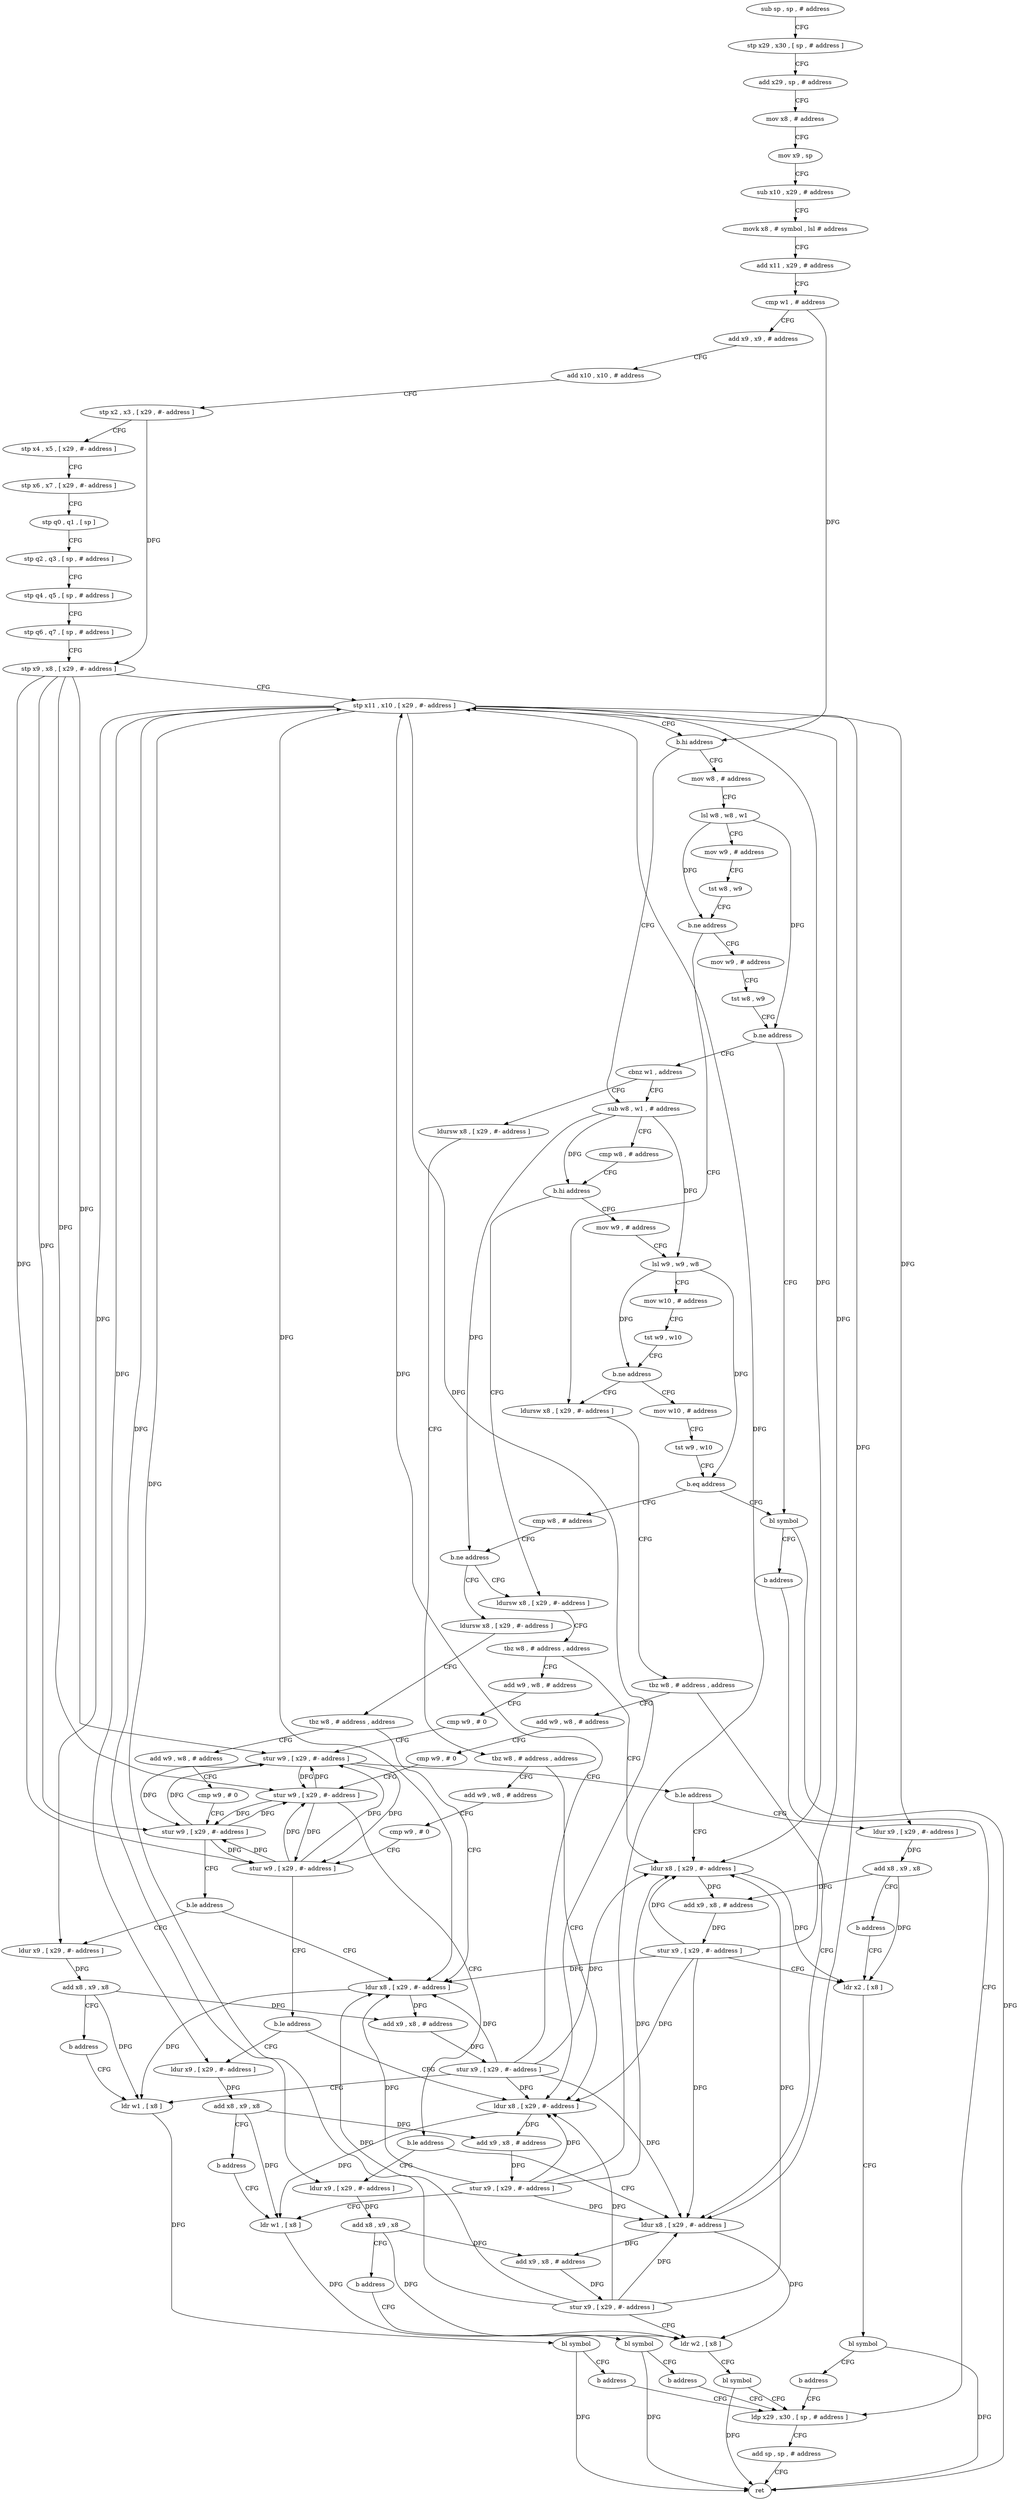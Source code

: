 digraph "func" {
"152412" [label = "sub sp , sp , # address" ]
"152416" [label = "stp x29 , x30 , [ sp , # address ]" ]
"152420" [label = "add x29 , sp , # address" ]
"152424" [label = "mov x8 , # address" ]
"152428" [label = "mov x9 , sp" ]
"152432" [label = "sub x10 , x29 , # address" ]
"152436" [label = "movk x8 , # symbol , lsl # address" ]
"152440" [label = "add x11 , x29 , # address" ]
"152444" [label = "cmp w1 , # address" ]
"152448" [label = "add x9 , x9 , # address" ]
"152452" [label = "add x10 , x10 , # address" ]
"152456" [label = "stp x2 , x3 , [ x29 , #- address ]" ]
"152460" [label = "stp x4 , x5 , [ x29 , #- address ]" ]
"152464" [label = "stp x6 , x7 , [ x29 , #- address ]" ]
"152468" [label = "stp q0 , q1 , [ sp ]" ]
"152472" [label = "stp q2 , q3 , [ sp , # address ]" ]
"152476" [label = "stp q4 , q5 , [ sp , # address ]" ]
"152480" [label = "stp q6 , q7 , [ sp , # address ]" ]
"152484" [label = "stp x9 , x8 , [ x29 , #- address ]" ]
"152488" [label = "stp x11 , x10 , [ x29 , #- address ]" ]
"152492" [label = "b.hi address" ]
"152580" [label = "sub w8 , w1 , # address" ]
"152496" [label = "mov w8 , # address" ]
"152584" [label = "cmp w8 , # address" ]
"152588" [label = "b.hi address" ]
"152744" [label = "ldursw x8 , [ x29 , #- address ]" ]
"152592" [label = "mov w9 , # address" ]
"152500" [label = "lsl w8 , w8 , w1" ]
"152504" [label = "mov w9 , # address" ]
"152508" [label = "tst w8 , w9" ]
"152512" [label = "b.ne address" ]
"152632" [label = "ldursw x8 , [ x29 , #- address ]" ]
"152516" [label = "mov w9 , # address" ]
"152748" [label = "tbz w8 , # address , address" ]
"152768" [label = "ldur x8 , [ x29 , #- address ]" ]
"152752" [label = "add w9 , w8 , # address" ]
"152596" [label = "lsl w9 , w9 , w8" ]
"152600" [label = "mov w10 , # address" ]
"152604" [label = "tst w9 , w10" ]
"152608" [label = "b.ne address" ]
"152612" [label = "mov w10 , # address" ]
"152636" [label = "tbz w8 , # address , address" ]
"152656" [label = "ldur x8 , [ x29 , #- address ]" ]
"152640" [label = "add w9 , w8 , # address" ]
"152520" [label = "tst w8 , w9" ]
"152524" [label = "b.ne address" ]
"152624" [label = "bl symbol" ]
"152528" [label = "cbnz w1 , address" ]
"152772" [label = "add x9 , x8 , # address" ]
"152776" [label = "stur x9 , [ x29 , #- address ]" ]
"152780" [label = "ldr x2 , [ x8 ]" ]
"152756" [label = "cmp w9 , # 0" ]
"152760" [label = "stur w9 , [ x29 , #- address ]" ]
"152764" [label = "b.le address" ]
"152828" [label = "ldur x9 , [ x29 , #- address ]" ]
"152616" [label = "tst w9 , w10" ]
"152620" [label = "b.eq address" ]
"152688" [label = "cmp w8 , # address" ]
"152660" [label = "add x9 , x8 , # address" ]
"152664" [label = "stur x9 , [ x29 , #- address ]" ]
"152668" [label = "ldr w2 , [ x8 ]" ]
"152644" [label = "cmp w9 , # 0" ]
"152648" [label = "stur w9 , [ x29 , #- address ]" ]
"152652" [label = "b.le address" ]
"152792" [label = "ldur x9 , [ x29 , #- address ]" ]
"152628" [label = "b address" ]
"152676" [label = "ldp x29 , x30 , [ sp , # address ]" ]
"152532" [label = "ldursw x8 , [ x29 , #- address ]" ]
"152680" [label = "add sp , sp , # address" ]
"152684" [label = "ret" ]
"152832" [label = "add x8 , x9 , x8" ]
"152836" [label = "b address" ]
"152692" [label = "b.ne address" ]
"152696" [label = "ldursw x8 , [ x29 , #- address ]" ]
"152796" [label = "add x8 , x9 , x8" ]
"152800" [label = "b address" ]
"152536" [label = "tbz w8 , # address , address" ]
"152556" [label = "ldur x8 , [ x29 , #- address ]" ]
"152540" [label = "add w9 , w8 , # address" ]
"152784" [label = "bl symbol" ]
"152788" [label = "b address" ]
"152700" [label = "tbz w8 , # address , address" ]
"152720" [label = "ldur x8 , [ x29 , #- address ]" ]
"152704" [label = "add w9 , w8 , # address" ]
"152672" [label = "bl symbol" ]
"152560" [label = "add x9 , x8 , # address" ]
"152564" [label = "stur x9 , [ x29 , #- address ]" ]
"152568" [label = "ldr w1 , [ x8 ]" ]
"152544" [label = "cmp w9 , # 0" ]
"152548" [label = "stur w9 , [ x29 , #- address ]" ]
"152552" [label = "b.le address" ]
"152804" [label = "ldur x9 , [ x29 , #- address ]" ]
"152724" [label = "add x9 , x8 , # address" ]
"152728" [label = "stur x9 , [ x29 , #- address ]" ]
"152732" [label = "ldr w1 , [ x8 ]" ]
"152708" [label = "cmp w9 , # 0" ]
"152712" [label = "stur w9 , [ x29 , #- address ]" ]
"152716" [label = "b.le address" ]
"152816" [label = "ldur x9 , [ x29 , #- address ]" ]
"152808" [label = "add x8 , x9 , x8" ]
"152812" [label = "b address" ]
"152820" [label = "add x8 , x9 , x8" ]
"152824" [label = "b address" ]
"152572" [label = "bl symbol" ]
"152576" [label = "b address" ]
"152736" [label = "bl symbol" ]
"152740" [label = "b address" ]
"152412" -> "152416" [ label = "CFG" ]
"152416" -> "152420" [ label = "CFG" ]
"152420" -> "152424" [ label = "CFG" ]
"152424" -> "152428" [ label = "CFG" ]
"152428" -> "152432" [ label = "CFG" ]
"152432" -> "152436" [ label = "CFG" ]
"152436" -> "152440" [ label = "CFG" ]
"152440" -> "152444" [ label = "CFG" ]
"152444" -> "152448" [ label = "CFG" ]
"152444" -> "152492" [ label = "DFG" ]
"152448" -> "152452" [ label = "CFG" ]
"152452" -> "152456" [ label = "CFG" ]
"152456" -> "152460" [ label = "CFG" ]
"152456" -> "152484" [ label = "DFG" ]
"152460" -> "152464" [ label = "CFG" ]
"152464" -> "152468" [ label = "CFG" ]
"152468" -> "152472" [ label = "CFG" ]
"152472" -> "152476" [ label = "CFG" ]
"152476" -> "152480" [ label = "CFG" ]
"152480" -> "152484" [ label = "CFG" ]
"152484" -> "152488" [ label = "CFG" ]
"152484" -> "152760" [ label = "DFG" ]
"152484" -> "152648" [ label = "DFG" ]
"152484" -> "152548" [ label = "DFG" ]
"152484" -> "152712" [ label = "DFG" ]
"152488" -> "152492" [ label = "CFG" ]
"152488" -> "152768" [ label = "DFG" ]
"152488" -> "152656" [ label = "DFG" ]
"152488" -> "152556" [ label = "DFG" ]
"152488" -> "152720" [ label = "DFG" ]
"152488" -> "152828" [ label = "DFG" ]
"152488" -> "152792" [ label = "DFG" ]
"152488" -> "152804" [ label = "DFG" ]
"152488" -> "152816" [ label = "DFG" ]
"152492" -> "152580" [ label = "CFG" ]
"152492" -> "152496" [ label = "CFG" ]
"152580" -> "152584" [ label = "CFG" ]
"152580" -> "152588" [ label = "DFG" ]
"152580" -> "152596" [ label = "DFG" ]
"152580" -> "152692" [ label = "DFG" ]
"152496" -> "152500" [ label = "CFG" ]
"152584" -> "152588" [ label = "CFG" ]
"152588" -> "152744" [ label = "CFG" ]
"152588" -> "152592" [ label = "CFG" ]
"152744" -> "152748" [ label = "CFG" ]
"152592" -> "152596" [ label = "CFG" ]
"152500" -> "152504" [ label = "CFG" ]
"152500" -> "152512" [ label = "DFG" ]
"152500" -> "152524" [ label = "DFG" ]
"152504" -> "152508" [ label = "CFG" ]
"152508" -> "152512" [ label = "CFG" ]
"152512" -> "152632" [ label = "CFG" ]
"152512" -> "152516" [ label = "CFG" ]
"152632" -> "152636" [ label = "CFG" ]
"152516" -> "152520" [ label = "CFG" ]
"152748" -> "152768" [ label = "CFG" ]
"152748" -> "152752" [ label = "CFG" ]
"152768" -> "152772" [ label = "DFG" ]
"152768" -> "152780" [ label = "DFG" ]
"152752" -> "152756" [ label = "CFG" ]
"152596" -> "152600" [ label = "CFG" ]
"152596" -> "152608" [ label = "DFG" ]
"152596" -> "152620" [ label = "DFG" ]
"152600" -> "152604" [ label = "CFG" ]
"152604" -> "152608" [ label = "CFG" ]
"152608" -> "152632" [ label = "CFG" ]
"152608" -> "152612" [ label = "CFG" ]
"152612" -> "152616" [ label = "CFG" ]
"152636" -> "152656" [ label = "CFG" ]
"152636" -> "152640" [ label = "CFG" ]
"152656" -> "152660" [ label = "DFG" ]
"152656" -> "152668" [ label = "DFG" ]
"152640" -> "152644" [ label = "CFG" ]
"152520" -> "152524" [ label = "CFG" ]
"152524" -> "152624" [ label = "CFG" ]
"152524" -> "152528" [ label = "CFG" ]
"152624" -> "152628" [ label = "CFG" ]
"152624" -> "152684" [ label = "DFG" ]
"152528" -> "152580" [ label = "CFG" ]
"152528" -> "152532" [ label = "CFG" ]
"152772" -> "152776" [ label = "DFG" ]
"152776" -> "152780" [ label = "CFG" ]
"152776" -> "152488" [ label = "DFG" ]
"152776" -> "152768" [ label = "DFG" ]
"152776" -> "152656" [ label = "DFG" ]
"152776" -> "152556" [ label = "DFG" ]
"152776" -> "152720" [ label = "DFG" ]
"152780" -> "152784" [ label = "CFG" ]
"152756" -> "152760" [ label = "CFG" ]
"152760" -> "152764" [ label = "CFG" ]
"152760" -> "152648" [ label = "DFG" ]
"152760" -> "152548" [ label = "DFG" ]
"152760" -> "152712" [ label = "DFG" ]
"152764" -> "152828" [ label = "CFG" ]
"152764" -> "152768" [ label = "CFG" ]
"152828" -> "152832" [ label = "DFG" ]
"152616" -> "152620" [ label = "CFG" ]
"152620" -> "152688" [ label = "CFG" ]
"152620" -> "152624" [ label = "CFG" ]
"152688" -> "152692" [ label = "CFG" ]
"152660" -> "152664" [ label = "DFG" ]
"152664" -> "152668" [ label = "CFG" ]
"152664" -> "152488" [ label = "DFG" ]
"152664" -> "152768" [ label = "DFG" ]
"152664" -> "152656" [ label = "DFG" ]
"152664" -> "152556" [ label = "DFG" ]
"152664" -> "152720" [ label = "DFG" ]
"152668" -> "152672" [ label = "CFG" ]
"152644" -> "152648" [ label = "CFG" ]
"152648" -> "152652" [ label = "CFG" ]
"152648" -> "152760" [ label = "DFG" ]
"152648" -> "152548" [ label = "DFG" ]
"152648" -> "152712" [ label = "DFG" ]
"152652" -> "152792" [ label = "CFG" ]
"152652" -> "152656" [ label = "CFG" ]
"152792" -> "152796" [ label = "DFG" ]
"152628" -> "152676" [ label = "CFG" ]
"152676" -> "152680" [ label = "CFG" ]
"152532" -> "152536" [ label = "CFG" ]
"152680" -> "152684" [ label = "CFG" ]
"152832" -> "152836" [ label = "CFG" ]
"152832" -> "152772" [ label = "DFG" ]
"152832" -> "152780" [ label = "DFG" ]
"152836" -> "152780" [ label = "CFG" ]
"152692" -> "152744" [ label = "CFG" ]
"152692" -> "152696" [ label = "CFG" ]
"152696" -> "152700" [ label = "CFG" ]
"152796" -> "152800" [ label = "CFG" ]
"152796" -> "152660" [ label = "DFG" ]
"152796" -> "152668" [ label = "DFG" ]
"152800" -> "152668" [ label = "CFG" ]
"152536" -> "152556" [ label = "CFG" ]
"152536" -> "152540" [ label = "CFG" ]
"152556" -> "152560" [ label = "DFG" ]
"152556" -> "152568" [ label = "DFG" ]
"152540" -> "152544" [ label = "CFG" ]
"152784" -> "152788" [ label = "CFG" ]
"152784" -> "152684" [ label = "DFG" ]
"152788" -> "152676" [ label = "CFG" ]
"152700" -> "152720" [ label = "CFG" ]
"152700" -> "152704" [ label = "CFG" ]
"152720" -> "152724" [ label = "DFG" ]
"152720" -> "152732" [ label = "DFG" ]
"152704" -> "152708" [ label = "CFG" ]
"152672" -> "152676" [ label = "CFG" ]
"152672" -> "152684" [ label = "DFG" ]
"152560" -> "152564" [ label = "DFG" ]
"152564" -> "152568" [ label = "CFG" ]
"152564" -> "152488" [ label = "DFG" ]
"152564" -> "152768" [ label = "DFG" ]
"152564" -> "152656" [ label = "DFG" ]
"152564" -> "152556" [ label = "DFG" ]
"152564" -> "152720" [ label = "DFG" ]
"152568" -> "152572" [ label = "DFG" ]
"152544" -> "152548" [ label = "CFG" ]
"152548" -> "152552" [ label = "CFG" ]
"152548" -> "152760" [ label = "DFG" ]
"152548" -> "152648" [ label = "DFG" ]
"152548" -> "152712" [ label = "DFG" ]
"152552" -> "152804" [ label = "CFG" ]
"152552" -> "152556" [ label = "CFG" ]
"152804" -> "152808" [ label = "DFG" ]
"152724" -> "152728" [ label = "DFG" ]
"152728" -> "152732" [ label = "CFG" ]
"152728" -> "152488" [ label = "DFG" ]
"152728" -> "152768" [ label = "DFG" ]
"152728" -> "152656" [ label = "DFG" ]
"152728" -> "152556" [ label = "DFG" ]
"152728" -> "152720" [ label = "DFG" ]
"152732" -> "152736" [ label = "DFG" ]
"152708" -> "152712" [ label = "CFG" ]
"152712" -> "152716" [ label = "CFG" ]
"152712" -> "152760" [ label = "DFG" ]
"152712" -> "152648" [ label = "DFG" ]
"152712" -> "152548" [ label = "DFG" ]
"152716" -> "152816" [ label = "CFG" ]
"152716" -> "152720" [ label = "CFG" ]
"152816" -> "152820" [ label = "DFG" ]
"152808" -> "152812" [ label = "CFG" ]
"152808" -> "152560" [ label = "DFG" ]
"152808" -> "152568" [ label = "DFG" ]
"152812" -> "152568" [ label = "CFG" ]
"152820" -> "152824" [ label = "CFG" ]
"152820" -> "152724" [ label = "DFG" ]
"152820" -> "152732" [ label = "DFG" ]
"152824" -> "152732" [ label = "CFG" ]
"152572" -> "152576" [ label = "CFG" ]
"152572" -> "152684" [ label = "DFG" ]
"152576" -> "152676" [ label = "CFG" ]
"152736" -> "152740" [ label = "CFG" ]
"152736" -> "152684" [ label = "DFG" ]
"152740" -> "152676" [ label = "CFG" ]
}
